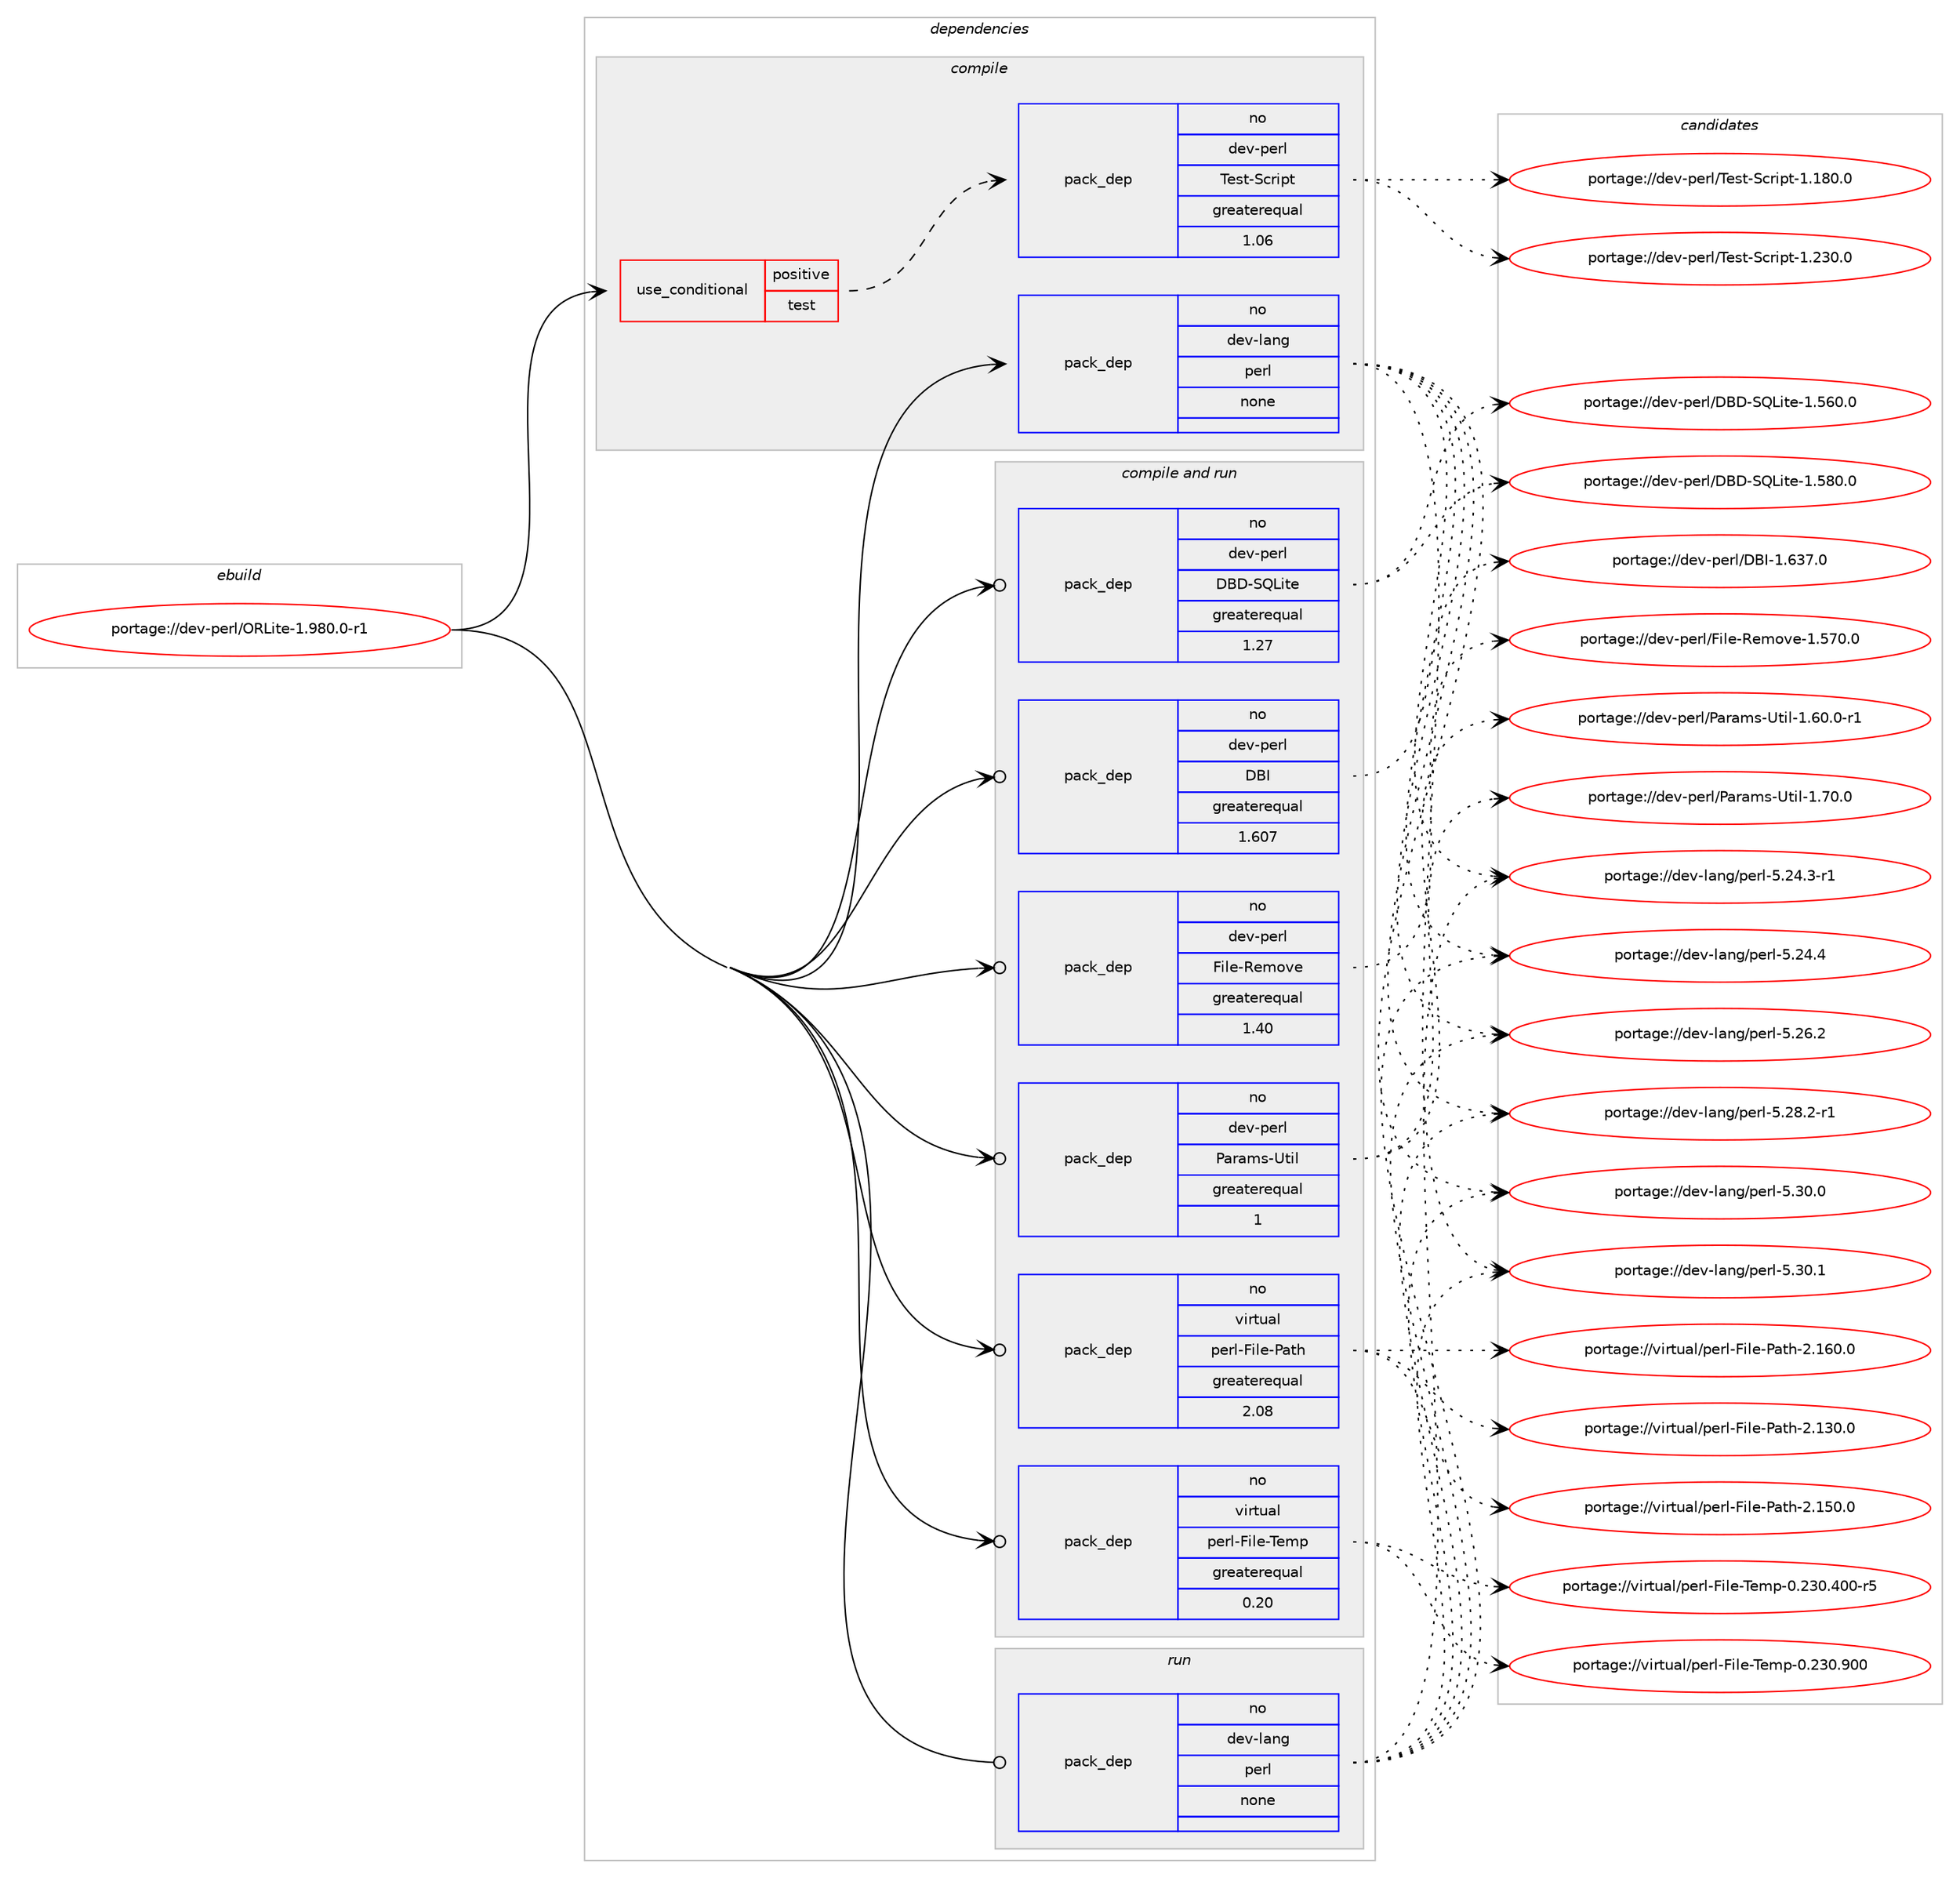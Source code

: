 digraph prolog {

# *************
# Graph options
# *************

newrank=true;
concentrate=true;
compound=true;
graph [rankdir=LR,fontname=Helvetica,fontsize=10,ranksep=1.5];#, ranksep=2.5, nodesep=0.2];
edge  [arrowhead=vee];
node  [fontname=Helvetica,fontsize=10];

# **********
# The ebuild
# **********

subgraph cluster_leftcol {
color=gray;
rank=same;
label=<<i>ebuild</i>>;
id [label="portage://dev-perl/ORLite-1.980.0-r1", color=red, width=4, href="../dev-perl/ORLite-1.980.0-r1.svg"];
}

# ****************
# The dependencies
# ****************

subgraph cluster_midcol {
color=gray;
label=<<i>dependencies</i>>;
subgraph cluster_compile {
fillcolor="#eeeeee";
style=filled;
label=<<i>compile</i>>;
subgraph cond23414 {
dependency118383 [label=<<TABLE BORDER="0" CELLBORDER="1" CELLSPACING="0" CELLPADDING="4"><TR><TD ROWSPAN="3" CELLPADDING="10">use_conditional</TD></TR><TR><TD>positive</TD></TR><TR><TD>test</TD></TR></TABLE>>, shape=none, color=red];
subgraph pack91785 {
dependency118384 [label=<<TABLE BORDER="0" CELLBORDER="1" CELLSPACING="0" CELLPADDING="4" WIDTH="220"><TR><TD ROWSPAN="6" CELLPADDING="30">pack_dep</TD></TR><TR><TD WIDTH="110">no</TD></TR><TR><TD>dev-perl</TD></TR><TR><TD>Test-Script</TD></TR><TR><TD>greaterequal</TD></TR><TR><TD>1.06</TD></TR></TABLE>>, shape=none, color=blue];
}
dependency118383:e -> dependency118384:w [weight=20,style="dashed",arrowhead="vee"];
}
id:e -> dependency118383:w [weight=20,style="solid",arrowhead="vee"];
subgraph pack91786 {
dependency118385 [label=<<TABLE BORDER="0" CELLBORDER="1" CELLSPACING="0" CELLPADDING="4" WIDTH="220"><TR><TD ROWSPAN="6" CELLPADDING="30">pack_dep</TD></TR><TR><TD WIDTH="110">no</TD></TR><TR><TD>dev-lang</TD></TR><TR><TD>perl</TD></TR><TR><TD>none</TD></TR><TR><TD></TD></TR></TABLE>>, shape=none, color=blue];
}
id:e -> dependency118385:w [weight=20,style="solid",arrowhead="vee"];
}
subgraph cluster_compileandrun {
fillcolor="#eeeeee";
style=filled;
label=<<i>compile and run</i>>;
subgraph pack91787 {
dependency118386 [label=<<TABLE BORDER="0" CELLBORDER="1" CELLSPACING="0" CELLPADDING="4" WIDTH="220"><TR><TD ROWSPAN="6" CELLPADDING="30">pack_dep</TD></TR><TR><TD WIDTH="110">no</TD></TR><TR><TD>dev-perl</TD></TR><TR><TD>DBD-SQLite</TD></TR><TR><TD>greaterequal</TD></TR><TR><TD>1.27</TD></TR></TABLE>>, shape=none, color=blue];
}
id:e -> dependency118386:w [weight=20,style="solid",arrowhead="odotvee"];
subgraph pack91788 {
dependency118387 [label=<<TABLE BORDER="0" CELLBORDER="1" CELLSPACING="0" CELLPADDING="4" WIDTH="220"><TR><TD ROWSPAN="6" CELLPADDING="30">pack_dep</TD></TR><TR><TD WIDTH="110">no</TD></TR><TR><TD>dev-perl</TD></TR><TR><TD>DBI</TD></TR><TR><TD>greaterequal</TD></TR><TR><TD>1.607</TD></TR></TABLE>>, shape=none, color=blue];
}
id:e -> dependency118387:w [weight=20,style="solid",arrowhead="odotvee"];
subgraph pack91789 {
dependency118388 [label=<<TABLE BORDER="0" CELLBORDER="1" CELLSPACING="0" CELLPADDING="4" WIDTH="220"><TR><TD ROWSPAN="6" CELLPADDING="30">pack_dep</TD></TR><TR><TD WIDTH="110">no</TD></TR><TR><TD>dev-perl</TD></TR><TR><TD>File-Remove</TD></TR><TR><TD>greaterequal</TD></TR><TR><TD>1.40</TD></TR></TABLE>>, shape=none, color=blue];
}
id:e -> dependency118388:w [weight=20,style="solid",arrowhead="odotvee"];
subgraph pack91790 {
dependency118389 [label=<<TABLE BORDER="0" CELLBORDER="1" CELLSPACING="0" CELLPADDING="4" WIDTH="220"><TR><TD ROWSPAN="6" CELLPADDING="30">pack_dep</TD></TR><TR><TD WIDTH="110">no</TD></TR><TR><TD>dev-perl</TD></TR><TR><TD>Params-Util</TD></TR><TR><TD>greaterequal</TD></TR><TR><TD>1</TD></TR></TABLE>>, shape=none, color=blue];
}
id:e -> dependency118389:w [weight=20,style="solid",arrowhead="odotvee"];
subgraph pack91791 {
dependency118390 [label=<<TABLE BORDER="0" CELLBORDER="1" CELLSPACING="0" CELLPADDING="4" WIDTH="220"><TR><TD ROWSPAN="6" CELLPADDING="30">pack_dep</TD></TR><TR><TD WIDTH="110">no</TD></TR><TR><TD>virtual</TD></TR><TR><TD>perl-File-Path</TD></TR><TR><TD>greaterequal</TD></TR><TR><TD>2.08</TD></TR></TABLE>>, shape=none, color=blue];
}
id:e -> dependency118390:w [weight=20,style="solid",arrowhead="odotvee"];
subgraph pack91792 {
dependency118391 [label=<<TABLE BORDER="0" CELLBORDER="1" CELLSPACING="0" CELLPADDING="4" WIDTH="220"><TR><TD ROWSPAN="6" CELLPADDING="30">pack_dep</TD></TR><TR><TD WIDTH="110">no</TD></TR><TR><TD>virtual</TD></TR><TR><TD>perl-File-Temp</TD></TR><TR><TD>greaterequal</TD></TR><TR><TD>0.20</TD></TR></TABLE>>, shape=none, color=blue];
}
id:e -> dependency118391:w [weight=20,style="solid",arrowhead="odotvee"];
}
subgraph cluster_run {
fillcolor="#eeeeee";
style=filled;
label=<<i>run</i>>;
subgraph pack91793 {
dependency118392 [label=<<TABLE BORDER="0" CELLBORDER="1" CELLSPACING="0" CELLPADDING="4" WIDTH="220"><TR><TD ROWSPAN="6" CELLPADDING="30">pack_dep</TD></TR><TR><TD WIDTH="110">no</TD></TR><TR><TD>dev-lang</TD></TR><TR><TD>perl</TD></TR><TR><TD>none</TD></TR><TR><TD></TD></TR></TABLE>>, shape=none, color=blue];
}
id:e -> dependency118392:w [weight=20,style="solid",arrowhead="odot"];
}
}

# **************
# The candidates
# **************

subgraph cluster_choices {
rank=same;
color=gray;
label=<<i>candidates</i>>;

subgraph choice91785 {
color=black;
nodesep=1;
choiceportage1001011184511210111410847841011151164583991141051121164549464956484648 [label="portage://dev-perl/Test-Script-1.180.0", color=red, width=4,href="../dev-perl/Test-Script-1.180.0.svg"];
choiceportage1001011184511210111410847841011151164583991141051121164549465051484648 [label="portage://dev-perl/Test-Script-1.230.0", color=red, width=4,href="../dev-perl/Test-Script-1.230.0.svg"];
dependency118384:e -> choiceportage1001011184511210111410847841011151164583991141051121164549464956484648:w [style=dotted,weight="100"];
dependency118384:e -> choiceportage1001011184511210111410847841011151164583991141051121164549465051484648:w [style=dotted,weight="100"];
}
subgraph choice91786 {
color=black;
nodesep=1;
choiceportage100101118451089711010347112101114108455346505246514511449 [label="portage://dev-lang/perl-5.24.3-r1", color=red, width=4,href="../dev-lang/perl-5.24.3-r1.svg"];
choiceportage10010111845108971101034711210111410845534650524652 [label="portage://dev-lang/perl-5.24.4", color=red, width=4,href="../dev-lang/perl-5.24.4.svg"];
choiceportage10010111845108971101034711210111410845534650544650 [label="portage://dev-lang/perl-5.26.2", color=red, width=4,href="../dev-lang/perl-5.26.2.svg"];
choiceportage100101118451089711010347112101114108455346505646504511449 [label="portage://dev-lang/perl-5.28.2-r1", color=red, width=4,href="../dev-lang/perl-5.28.2-r1.svg"];
choiceportage10010111845108971101034711210111410845534651484648 [label="portage://dev-lang/perl-5.30.0", color=red, width=4,href="../dev-lang/perl-5.30.0.svg"];
choiceportage10010111845108971101034711210111410845534651484649 [label="portage://dev-lang/perl-5.30.1", color=red, width=4,href="../dev-lang/perl-5.30.1.svg"];
dependency118385:e -> choiceportage100101118451089711010347112101114108455346505246514511449:w [style=dotted,weight="100"];
dependency118385:e -> choiceportage10010111845108971101034711210111410845534650524652:w [style=dotted,weight="100"];
dependency118385:e -> choiceportage10010111845108971101034711210111410845534650544650:w [style=dotted,weight="100"];
dependency118385:e -> choiceportage100101118451089711010347112101114108455346505646504511449:w [style=dotted,weight="100"];
dependency118385:e -> choiceportage10010111845108971101034711210111410845534651484648:w [style=dotted,weight="100"];
dependency118385:e -> choiceportage10010111845108971101034711210111410845534651484649:w [style=dotted,weight="100"];
}
subgraph choice91787 {
color=black;
nodesep=1;
choiceportage1001011184511210111410847686668458381761051161014549465354484648 [label="portage://dev-perl/DBD-SQLite-1.560.0", color=red, width=4,href="../dev-perl/DBD-SQLite-1.560.0.svg"];
choiceportage1001011184511210111410847686668458381761051161014549465356484648 [label="portage://dev-perl/DBD-SQLite-1.580.0", color=red, width=4,href="../dev-perl/DBD-SQLite-1.580.0.svg"];
dependency118386:e -> choiceportage1001011184511210111410847686668458381761051161014549465354484648:w [style=dotted,weight="100"];
dependency118386:e -> choiceportage1001011184511210111410847686668458381761051161014549465356484648:w [style=dotted,weight="100"];
}
subgraph choice91788 {
color=black;
nodesep=1;
choiceportage10010111845112101114108476866734549465451554648 [label="portage://dev-perl/DBI-1.637.0", color=red, width=4,href="../dev-perl/DBI-1.637.0.svg"];
dependency118387:e -> choiceportage10010111845112101114108476866734549465451554648:w [style=dotted,weight="100"];
}
subgraph choice91789 {
color=black;
nodesep=1;
choiceportage10010111845112101114108477010510810145821011091111181014549465355484648 [label="portage://dev-perl/File-Remove-1.570.0", color=red, width=4,href="../dev-perl/File-Remove-1.570.0.svg"];
dependency118388:e -> choiceportage10010111845112101114108477010510810145821011091111181014549465355484648:w [style=dotted,weight="100"];
}
subgraph choice91790 {
color=black;
nodesep=1;
choiceportage10010111845112101114108478097114971091154585116105108454946544846484511449 [label="portage://dev-perl/Params-Util-1.60.0-r1", color=red, width=4,href="../dev-perl/Params-Util-1.60.0-r1.svg"];
choiceportage1001011184511210111410847809711497109115458511610510845494655484648 [label="portage://dev-perl/Params-Util-1.70.0", color=red, width=4,href="../dev-perl/Params-Util-1.70.0.svg"];
dependency118389:e -> choiceportage10010111845112101114108478097114971091154585116105108454946544846484511449:w [style=dotted,weight="100"];
dependency118389:e -> choiceportage1001011184511210111410847809711497109115458511610510845494655484648:w [style=dotted,weight="100"];
}
subgraph choice91791 {
color=black;
nodesep=1;
choiceportage118105114116117971084711210111410845701051081014580971161044550464951484648 [label="portage://virtual/perl-File-Path-2.130.0", color=red, width=4,href="../virtual/perl-File-Path-2.130.0.svg"];
choiceportage118105114116117971084711210111410845701051081014580971161044550464953484648 [label="portage://virtual/perl-File-Path-2.150.0", color=red, width=4,href="../virtual/perl-File-Path-2.150.0.svg"];
choiceportage118105114116117971084711210111410845701051081014580971161044550464954484648 [label="portage://virtual/perl-File-Path-2.160.0", color=red, width=4,href="../virtual/perl-File-Path-2.160.0.svg"];
dependency118390:e -> choiceportage118105114116117971084711210111410845701051081014580971161044550464951484648:w [style=dotted,weight="100"];
dependency118390:e -> choiceportage118105114116117971084711210111410845701051081014580971161044550464953484648:w [style=dotted,weight="100"];
dependency118390:e -> choiceportage118105114116117971084711210111410845701051081014580971161044550464954484648:w [style=dotted,weight="100"];
}
subgraph choice91792 {
color=black;
nodesep=1;
choiceportage118105114116117971084711210111410845701051081014584101109112454846505148465248484511453 [label="portage://virtual/perl-File-Temp-0.230.400-r5", color=red, width=4,href="../virtual/perl-File-Temp-0.230.400-r5.svg"];
choiceportage11810511411611797108471121011141084570105108101458410110911245484650514846574848 [label="portage://virtual/perl-File-Temp-0.230.900", color=red, width=4,href="../virtual/perl-File-Temp-0.230.900.svg"];
dependency118391:e -> choiceportage118105114116117971084711210111410845701051081014584101109112454846505148465248484511453:w [style=dotted,weight="100"];
dependency118391:e -> choiceportage11810511411611797108471121011141084570105108101458410110911245484650514846574848:w [style=dotted,weight="100"];
}
subgraph choice91793 {
color=black;
nodesep=1;
choiceportage100101118451089711010347112101114108455346505246514511449 [label="portage://dev-lang/perl-5.24.3-r1", color=red, width=4,href="../dev-lang/perl-5.24.3-r1.svg"];
choiceportage10010111845108971101034711210111410845534650524652 [label="portage://dev-lang/perl-5.24.4", color=red, width=4,href="../dev-lang/perl-5.24.4.svg"];
choiceportage10010111845108971101034711210111410845534650544650 [label="portage://dev-lang/perl-5.26.2", color=red, width=4,href="../dev-lang/perl-5.26.2.svg"];
choiceportage100101118451089711010347112101114108455346505646504511449 [label="portage://dev-lang/perl-5.28.2-r1", color=red, width=4,href="../dev-lang/perl-5.28.2-r1.svg"];
choiceportage10010111845108971101034711210111410845534651484648 [label="portage://dev-lang/perl-5.30.0", color=red, width=4,href="../dev-lang/perl-5.30.0.svg"];
choiceportage10010111845108971101034711210111410845534651484649 [label="portage://dev-lang/perl-5.30.1", color=red, width=4,href="../dev-lang/perl-5.30.1.svg"];
dependency118392:e -> choiceportage100101118451089711010347112101114108455346505246514511449:w [style=dotted,weight="100"];
dependency118392:e -> choiceportage10010111845108971101034711210111410845534650524652:w [style=dotted,weight="100"];
dependency118392:e -> choiceportage10010111845108971101034711210111410845534650544650:w [style=dotted,weight="100"];
dependency118392:e -> choiceportage100101118451089711010347112101114108455346505646504511449:w [style=dotted,weight="100"];
dependency118392:e -> choiceportage10010111845108971101034711210111410845534651484648:w [style=dotted,weight="100"];
dependency118392:e -> choiceportage10010111845108971101034711210111410845534651484649:w [style=dotted,weight="100"];
}
}

}
